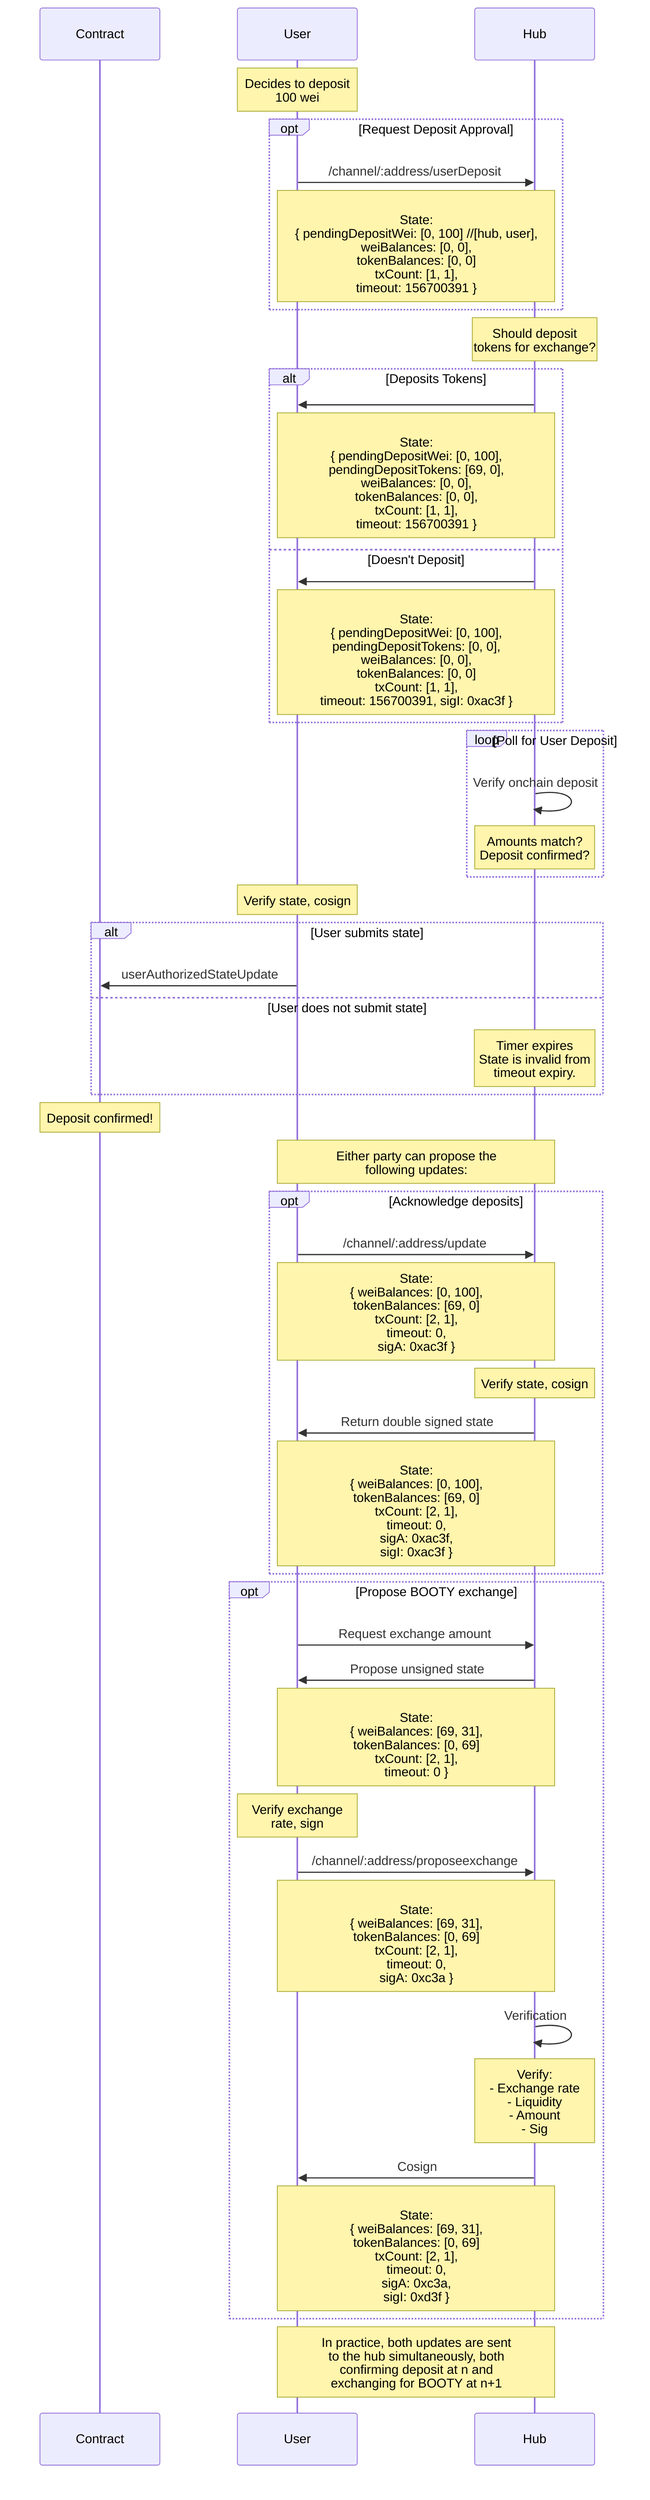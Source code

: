 sequenceDiagram

    # title <u>User Deposit</u>

    # aliases
    participant Contract
    participant User
    participant Hub

    Note over User: Decides to deposit <br> 100 wei

    opt Request Deposit Approval
        User->>Hub: /channel/:address/userDeposit

        Note over User,Hub: <br> State: <br> { pendingDepositWei: [0, 100] //[hub, user], <br> weiBalances: [0, 0], <br> tokenBalances: [0, 0] <br> txCount: [1, 1], <br> timeout: 156700391 }
    end

    Note over Hub: Should deposit <br> tokens for exchange?

    alt Deposits Tokens
        Hub->>User: 

        # what happens to the txCount if the hub deposits here?

        Note over User,Hub: <br> State: <br> { pendingDepositWei: [0, 100], <br> pendingDepositTokens: [69, 0], <br> weiBalances: [0, 0], <br> tokenBalances: [0, 0], <br> txCount: [1, 1], <br> timeout: 156700391 }

    else Doesn't Deposit
        Hub->>User: 

        Note over User,Hub: <br> State: <br> { pendingDepositWei: [0, 100], <br> pendingDepositTokens: [0, 0], <br> weiBalances: [0, 0], <br> tokenBalances: [0, 0] <br> txCount: [1, 1], <br> timeout: 156700391, sigI: 0xac3f }

    end

    loop Poll for User Deposit
        Hub->>Hub: Verify onchain deposit

        Note over Hub: Amounts match? <br> Deposit confirmed?
    end
    
    Note over User: Verify state, cosign

    alt User submits state
        User->>Contract: userAuthorizedStateUpdate

    else User does not submit state
        Note over Hub: Timer expires <br> State is invalid from <br> timeout expiry.
    end

    Note over Contract: Deposit confirmed!

    Note over User,Hub: Either party can propose the <br> following updates:

    opt Acknowledge deposits
        User->>Hub: /channel/:address/update
        Note over User,Hub: State: <br> { weiBalances: [0, 100], <br> tokenBalances: [69, 0] <br> txCount: [2, 1], <br> timeout: 0, <br>sigA: 0xac3f }

        Note over Hub: Verify state, cosign

        Hub->>User: Return double signed state
        Note over User,Hub: <br> State: <br> { weiBalances: [0, 100], <br> tokenBalances: [69, 0] <br> txCount: [2, 1], <br> timeout: 0, <br> sigA: 0xac3f, <br>sigI: 0xac3f }
    end

    # NOTE: In practice, both updates are sent
    
    opt Propose BOOTY exchange
        User->>Hub: Request exchange amount
        # body to go here?

        Hub->>User: Propose unsigned state
        Note over User,Hub: <br> State: <br> { weiBalances: [69, 31], <br> tokenBalances: [0, 69] <br> txCount: [2, 1], <br> timeout: 0 }

        Note over User: Verify exchange <br> rate, sign

        User->>Hub: /channel/:address/proposeexchange
        Note over User,Hub: <br> State: <br> { weiBalances: [69, 31], <br> tokenBalances: [0, 69] <br> txCount: [2, 1], <br> timeout: 0, <br> sigA: 0xc3a }

        Hub->>Hub: Verification
        Note over Hub: Verify: <br> - Exchange rate <br> - Liquidity <br> - Amount <br> - Sig

        Hub->>User: Cosign
        Note over User,Hub: <br> State: <br> { weiBalances: [69, 31], <br> tokenBalances: [0, 69] <br> txCount: [2, 1], <br> timeout: 0, <br> sigA: 0xc3a, <br> sigI: 0xd3f }

    end

    Note over Hub,User: In practice, both updates are sent <br> to the hub simultaneously, both <br> confirming deposit at n and <br> exchanging for BOOTY at n+1